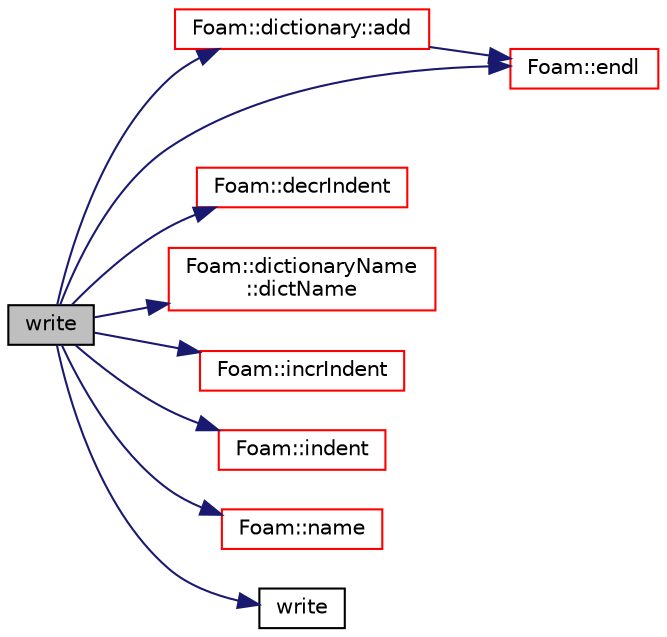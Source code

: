 digraph "write"
{
  bgcolor="transparent";
  edge [fontname="Helvetica",fontsize="10",labelfontname="Helvetica",labelfontsize="10"];
  node [fontname="Helvetica",fontsize="10",shape=record];
  rankdir="LR";
  Node1 [label="write",height=0.2,width=0.4,color="black", fillcolor="grey75", style="filled", fontcolor="black"];
  Node1 -> Node2 [color="midnightblue",fontsize="10",style="solid",fontname="Helvetica"];
  Node2 [label="Foam::dictionary::add",height=0.2,width=0.4,color="red",URL="$a00524.html#ac2ddcab42322c8d8af5e5830ab4d431b",tooltip="Add a new entry. "];
  Node2 -> Node3 [color="midnightblue",fontsize="10",style="solid",fontname="Helvetica"];
  Node3 [label="Foam::endl",height=0.2,width=0.4,color="red",URL="$a10758.html#a2db8fe02a0d3909e9351bb4275b23ce4",tooltip="Add newline and flush stream. "];
  Node1 -> Node4 [color="midnightblue",fontsize="10",style="solid",fontname="Helvetica"];
  Node4 [label="Foam::decrIndent",height=0.2,width=0.4,color="red",URL="$a10758.html#a1c3a44e035fae1cd9d5a4a60a7e1c32b",tooltip="Decrement the indent level. "];
  Node1 -> Node5 [color="midnightblue",fontsize="10",style="solid",fontname="Helvetica"];
  Node5 [label="Foam::dictionaryName\l::dictName",height=0.2,width=0.4,color="red",URL="$a00527.html#a0c0f7c5d75947353dc8dc6cbe4df98ea",tooltip="Return the local dictionary name (final part of scoped name) "];
  Node1 -> Node3 [color="midnightblue",fontsize="10",style="solid",fontname="Helvetica"];
  Node1 -> Node6 [color="midnightblue",fontsize="10",style="solid",fontname="Helvetica"];
  Node6 [label="Foam::incrIndent",height=0.2,width=0.4,color="red",URL="$a10758.html#a5baff2b2334a238271b33f039e5dde5c",tooltip="Increment the indent level. "];
  Node1 -> Node7 [color="midnightblue",fontsize="10",style="solid",fontname="Helvetica"];
  Node7 [label="Foam::indent",height=0.2,width=0.4,color="red",URL="$a10758.html#ae297c57ea5b952a8bc9e4f30f7ea8701",tooltip="Indent stream. "];
  Node1 -> Node8 [color="midnightblue",fontsize="10",style="solid",fontname="Helvetica"];
  Node8 [label="Foam::name",height=0.2,width=0.4,color="red",URL="$a10758.html#adcb0df2bd4953cb6bb390272d8263c3a",tooltip="Return a string representation of a complex. "];
  Node1 -> Node9 [color="midnightblue",fontsize="10",style="solid",fontname="Helvetica"];
  Node9 [label="write",height=0.2,width=0.4,color="black",URL="$a02935.html#a8f30b3c2179b03a7acf273e9dea43342"];
}
